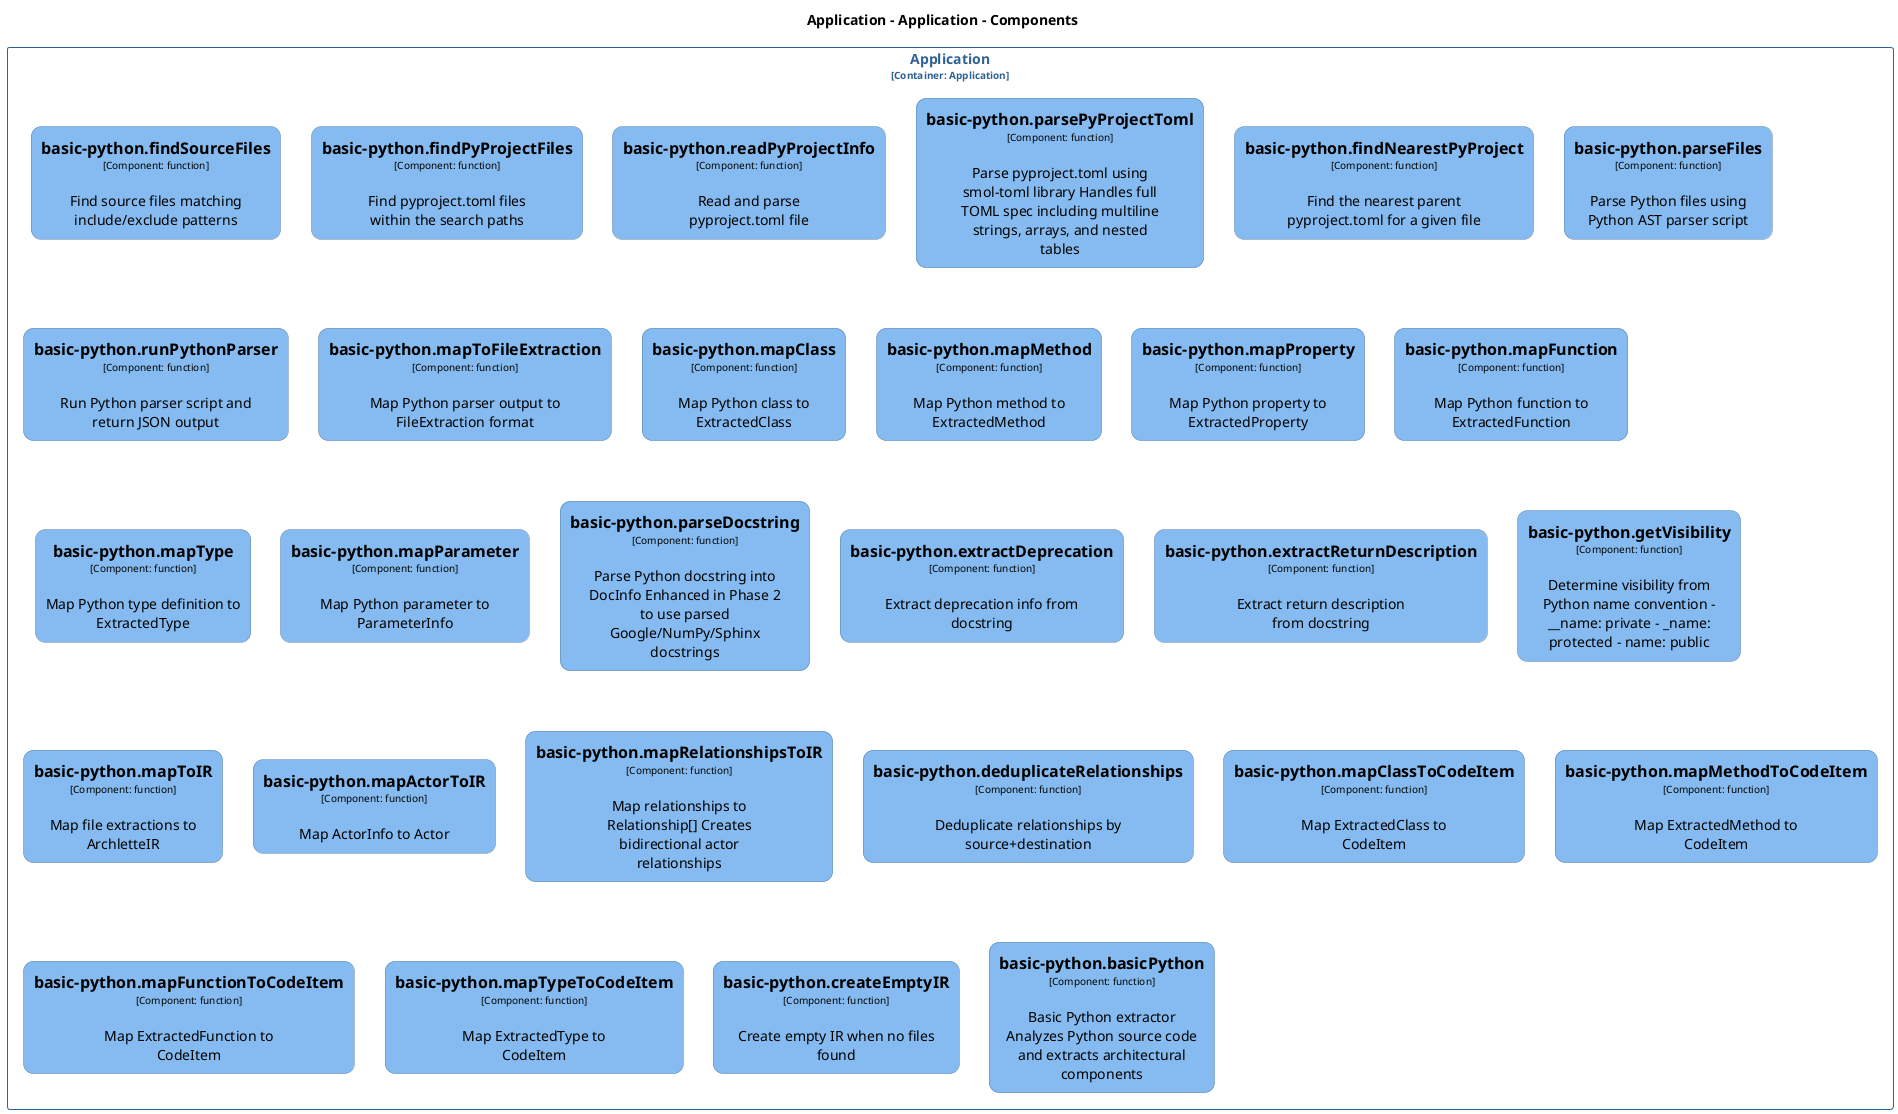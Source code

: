 @startuml
set separator none
title Application - Application - Components

top to bottom direction
skinparam ranksep 60
skinparam nodesep 30

skinparam {
  arrowFontSize 10
  defaultTextAlignment center
  wrapWidth 200
  maxMessageSize 100
  defaultFontName "Arial"
}

hide stereotype

skinparam rectangle<<Application.Application.basicpythonbasicPython>> {
  BackgroundColor #85bbf0
  FontColor #000000
  BorderColor #5d82a8
  roundCorner 20
  shadowing false
}
skinparam rectangle<<Application.Application.basicpythoncreateEmptyIR>> {
  BackgroundColor #85bbf0
  FontColor #000000
  BorderColor #5d82a8
  roundCorner 20
  shadowing false
}
skinparam rectangle<<Application.Application.basicpythondeduplicateRelationships>> {
  BackgroundColor #85bbf0
  FontColor #000000
  BorderColor #5d82a8
  roundCorner 20
  shadowing false
}
skinparam rectangle<<Application.Application.basicpythonextractDeprecation>> {
  BackgroundColor #85bbf0
  FontColor #000000
  BorderColor #5d82a8
  roundCorner 20
  shadowing false
}
skinparam rectangle<<Application.Application.basicpythonextractReturnDescription>> {
  BackgroundColor #85bbf0
  FontColor #000000
  BorderColor #5d82a8
  roundCorner 20
  shadowing false
}
skinparam rectangle<<Application.Application.basicpythonfindNearestPyProject>> {
  BackgroundColor #85bbf0
  FontColor #000000
  BorderColor #5d82a8
  roundCorner 20
  shadowing false
}
skinparam rectangle<<Application.Application.basicpythonfindPyProjectFiles>> {
  BackgroundColor #85bbf0
  FontColor #000000
  BorderColor #5d82a8
  roundCorner 20
  shadowing false
}
skinparam rectangle<<Application.Application.basicpythonfindSourceFiles>> {
  BackgroundColor #85bbf0
  FontColor #000000
  BorderColor #5d82a8
  roundCorner 20
  shadowing false
}
skinparam rectangle<<Application.Application.basicpythongetVisibility>> {
  BackgroundColor #85bbf0
  FontColor #000000
  BorderColor #5d82a8
  roundCorner 20
  shadowing false
}
skinparam rectangle<<Application.Application.basicpythonmapActorToIR>> {
  BackgroundColor #85bbf0
  FontColor #000000
  BorderColor #5d82a8
  roundCorner 20
  shadowing false
}
skinparam rectangle<<Application.Application.basicpythonmapClass>> {
  BackgroundColor #85bbf0
  FontColor #000000
  BorderColor #5d82a8
  roundCorner 20
  shadowing false
}
skinparam rectangle<<Application.Application.basicpythonmapClassToCodeItem>> {
  BackgroundColor #85bbf0
  FontColor #000000
  BorderColor #5d82a8
  roundCorner 20
  shadowing false
}
skinparam rectangle<<Application.Application.basicpythonmapFunction>> {
  BackgroundColor #85bbf0
  FontColor #000000
  BorderColor #5d82a8
  roundCorner 20
  shadowing false
}
skinparam rectangle<<Application.Application.basicpythonmapFunctionToCodeItem>> {
  BackgroundColor #85bbf0
  FontColor #000000
  BorderColor #5d82a8
  roundCorner 20
  shadowing false
}
skinparam rectangle<<Application.Application.basicpythonmapMethod>> {
  BackgroundColor #85bbf0
  FontColor #000000
  BorderColor #5d82a8
  roundCorner 20
  shadowing false
}
skinparam rectangle<<Application.Application.basicpythonmapMethodToCodeItem>> {
  BackgroundColor #85bbf0
  FontColor #000000
  BorderColor #5d82a8
  roundCorner 20
  shadowing false
}
skinparam rectangle<<Application.Application.basicpythonmapParameter>> {
  BackgroundColor #85bbf0
  FontColor #000000
  BorderColor #5d82a8
  roundCorner 20
  shadowing false
}
skinparam rectangle<<Application.Application.basicpythonmapProperty>> {
  BackgroundColor #85bbf0
  FontColor #000000
  BorderColor #5d82a8
  roundCorner 20
  shadowing false
}
skinparam rectangle<<Application.Application.basicpythonmapRelationshipsToIR>> {
  BackgroundColor #85bbf0
  FontColor #000000
  BorderColor #5d82a8
  roundCorner 20
  shadowing false
}
skinparam rectangle<<Application.Application.basicpythonmapToFileExtraction>> {
  BackgroundColor #85bbf0
  FontColor #000000
  BorderColor #5d82a8
  roundCorner 20
  shadowing false
}
skinparam rectangle<<Application.Application.basicpythonmapToIR>> {
  BackgroundColor #85bbf0
  FontColor #000000
  BorderColor #5d82a8
  roundCorner 20
  shadowing false
}
skinparam rectangle<<Application.Application.basicpythonmapType>> {
  BackgroundColor #85bbf0
  FontColor #000000
  BorderColor #5d82a8
  roundCorner 20
  shadowing false
}
skinparam rectangle<<Application.Application.basicpythonmapTypeToCodeItem>> {
  BackgroundColor #85bbf0
  FontColor #000000
  BorderColor #5d82a8
  roundCorner 20
  shadowing false
}
skinparam rectangle<<Application.Application.basicpythonparseDocstring>> {
  BackgroundColor #85bbf0
  FontColor #000000
  BorderColor #5d82a8
  roundCorner 20
  shadowing false
}
skinparam rectangle<<Application.Application.basicpythonparseFiles>> {
  BackgroundColor #85bbf0
  FontColor #000000
  BorderColor #5d82a8
  roundCorner 20
  shadowing false
}
skinparam rectangle<<Application.Application.basicpythonparsePyProjectToml>> {
  BackgroundColor #85bbf0
  FontColor #000000
  BorderColor #5d82a8
  roundCorner 20
  shadowing false
}
skinparam rectangle<<Application.Application.basicpythonreadPyProjectInfo>> {
  BackgroundColor #85bbf0
  FontColor #000000
  BorderColor #5d82a8
  roundCorner 20
  shadowing false
}
skinparam rectangle<<Application.Application.basicpythonrunPythonParser>> {
  BackgroundColor #85bbf0
  FontColor #000000
  BorderColor #5d82a8
  roundCorner 20
  shadowing false
}
skinparam rectangle<<Application.Application>> {
  BorderColor #2e6295
  FontColor #2e6295
  shadowing false
}

rectangle "Application\n<size:10>[Container: Application]</size>" <<Application.Application>> {
  rectangle "==basic-python.findSourceFiles\n<size:10>[Component: function]</size>\n\nFind source files matching include/exclude patterns" <<Application.Application.basicpythonfindSourceFiles>> as Application.Application.basicpythonfindSourceFiles
  rectangle "==basic-python.findPyProjectFiles\n<size:10>[Component: function]</size>\n\nFind pyproject.toml files within the search paths" <<Application.Application.basicpythonfindPyProjectFiles>> as Application.Application.basicpythonfindPyProjectFiles
  rectangle "==basic-python.readPyProjectInfo\n<size:10>[Component: function]</size>\n\nRead and parse pyproject.toml file" <<Application.Application.basicpythonreadPyProjectInfo>> as Application.Application.basicpythonreadPyProjectInfo
  rectangle "==basic-python.parsePyProjectToml\n<size:10>[Component: function]</size>\n\nParse pyproject.toml using smol-toml library Handles full TOML spec including multiline strings, arrays, and nested tables" <<Application.Application.basicpythonparsePyProjectToml>> as Application.Application.basicpythonparsePyProjectToml
  rectangle "==basic-python.findNearestPyProject\n<size:10>[Component: function]</size>\n\nFind the nearest parent pyproject.toml for a given file" <<Application.Application.basicpythonfindNearestPyProject>> as Application.Application.basicpythonfindNearestPyProject
  rectangle "==basic-python.parseFiles\n<size:10>[Component: function]</size>\n\nParse Python files using Python AST parser script" <<Application.Application.basicpythonparseFiles>> as Application.Application.basicpythonparseFiles
  rectangle "==basic-python.runPythonParser\n<size:10>[Component: function]</size>\n\nRun Python parser script and return JSON output" <<Application.Application.basicpythonrunPythonParser>> as Application.Application.basicpythonrunPythonParser
  rectangle "==basic-python.mapToFileExtraction\n<size:10>[Component: function]</size>\n\nMap Python parser output to FileExtraction format" <<Application.Application.basicpythonmapToFileExtraction>> as Application.Application.basicpythonmapToFileExtraction
  rectangle "==basic-python.mapClass\n<size:10>[Component: function]</size>\n\nMap Python class to ExtractedClass" <<Application.Application.basicpythonmapClass>> as Application.Application.basicpythonmapClass
  rectangle "==basic-python.mapMethod\n<size:10>[Component: function]</size>\n\nMap Python method to ExtractedMethod" <<Application.Application.basicpythonmapMethod>> as Application.Application.basicpythonmapMethod
  rectangle "==basic-python.mapProperty\n<size:10>[Component: function]</size>\n\nMap Python property to ExtractedProperty" <<Application.Application.basicpythonmapProperty>> as Application.Application.basicpythonmapProperty
  rectangle "==basic-python.mapFunction\n<size:10>[Component: function]</size>\n\nMap Python function to ExtractedFunction" <<Application.Application.basicpythonmapFunction>> as Application.Application.basicpythonmapFunction
  rectangle "==basic-python.mapType\n<size:10>[Component: function]</size>\n\nMap Python type definition to ExtractedType" <<Application.Application.basicpythonmapType>> as Application.Application.basicpythonmapType
  rectangle "==basic-python.mapParameter\n<size:10>[Component: function]</size>\n\nMap Python parameter to ParameterInfo" <<Application.Application.basicpythonmapParameter>> as Application.Application.basicpythonmapParameter
  rectangle "==basic-python.parseDocstring\n<size:10>[Component: function]</size>\n\nParse Python docstring into DocInfo Enhanced in Phase 2 to use parsed Google/NumPy/Sphinx docstrings" <<Application.Application.basicpythonparseDocstring>> as Application.Application.basicpythonparseDocstring
  rectangle "==basic-python.extractDeprecation\n<size:10>[Component: function]</size>\n\nExtract deprecation info from docstring" <<Application.Application.basicpythonextractDeprecation>> as Application.Application.basicpythonextractDeprecation
  rectangle "==basic-python.extractReturnDescription\n<size:10>[Component: function]</size>\n\nExtract return description from docstring" <<Application.Application.basicpythonextractReturnDescription>> as Application.Application.basicpythonextractReturnDescription
  rectangle "==basic-python.getVisibility\n<size:10>[Component: function]</size>\n\nDetermine visibility from Python name convention - __name: private - _name: protected - name: public" <<Application.Application.basicpythongetVisibility>> as Application.Application.basicpythongetVisibility
  rectangle "==basic-python.mapToIR\n<size:10>[Component: function]</size>\n\nMap file extractions to ArchletteIR" <<Application.Application.basicpythonmapToIR>> as Application.Application.basicpythonmapToIR
  rectangle "==basic-python.mapActorToIR\n<size:10>[Component: function]</size>\n\nMap ActorInfo to Actor" <<Application.Application.basicpythonmapActorToIR>> as Application.Application.basicpythonmapActorToIR
  rectangle "==basic-python.mapRelationshipsToIR\n<size:10>[Component: function]</size>\n\nMap relationships to Relationship[] Creates bidirectional actor relationships" <<Application.Application.basicpythonmapRelationshipsToIR>> as Application.Application.basicpythonmapRelationshipsToIR
  rectangle "==basic-python.deduplicateRelationships\n<size:10>[Component: function]</size>\n\nDeduplicate relationships by source+destination" <<Application.Application.basicpythondeduplicateRelationships>> as Application.Application.basicpythondeduplicateRelationships
  rectangle "==basic-python.mapClassToCodeItem\n<size:10>[Component: function]</size>\n\nMap ExtractedClass to CodeItem" <<Application.Application.basicpythonmapClassToCodeItem>> as Application.Application.basicpythonmapClassToCodeItem
  rectangle "==basic-python.mapMethodToCodeItem\n<size:10>[Component: function]</size>\n\nMap ExtractedMethod to CodeItem" <<Application.Application.basicpythonmapMethodToCodeItem>> as Application.Application.basicpythonmapMethodToCodeItem
  rectangle "==basic-python.mapFunctionToCodeItem\n<size:10>[Component: function]</size>\n\nMap ExtractedFunction to CodeItem" <<Application.Application.basicpythonmapFunctionToCodeItem>> as Application.Application.basicpythonmapFunctionToCodeItem
  rectangle "==basic-python.mapTypeToCodeItem\n<size:10>[Component: function]</size>\n\nMap ExtractedType to CodeItem" <<Application.Application.basicpythonmapTypeToCodeItem>> as Application.Application.basicpythonmapTypeToCodeItem
  rectangle "==basic-python.createEmptyIR\n<size:10>[Component: function]</size>\n\nCreate empty IR when no files found" <<Application.Application.basicpythoncreateEmptyIR>> as Application.Application.basicpythoncreateEmptyIR
  rectangle "==basic-python.basicPython\n<size:10>[Component: function]</size>\n\nBasic Python extractor Analyzes Python source code and extracts architectural components" <<Application.Application.basicpythonbasicPython>> as Application.Application.basicpythonbasicPython
}

@enduml